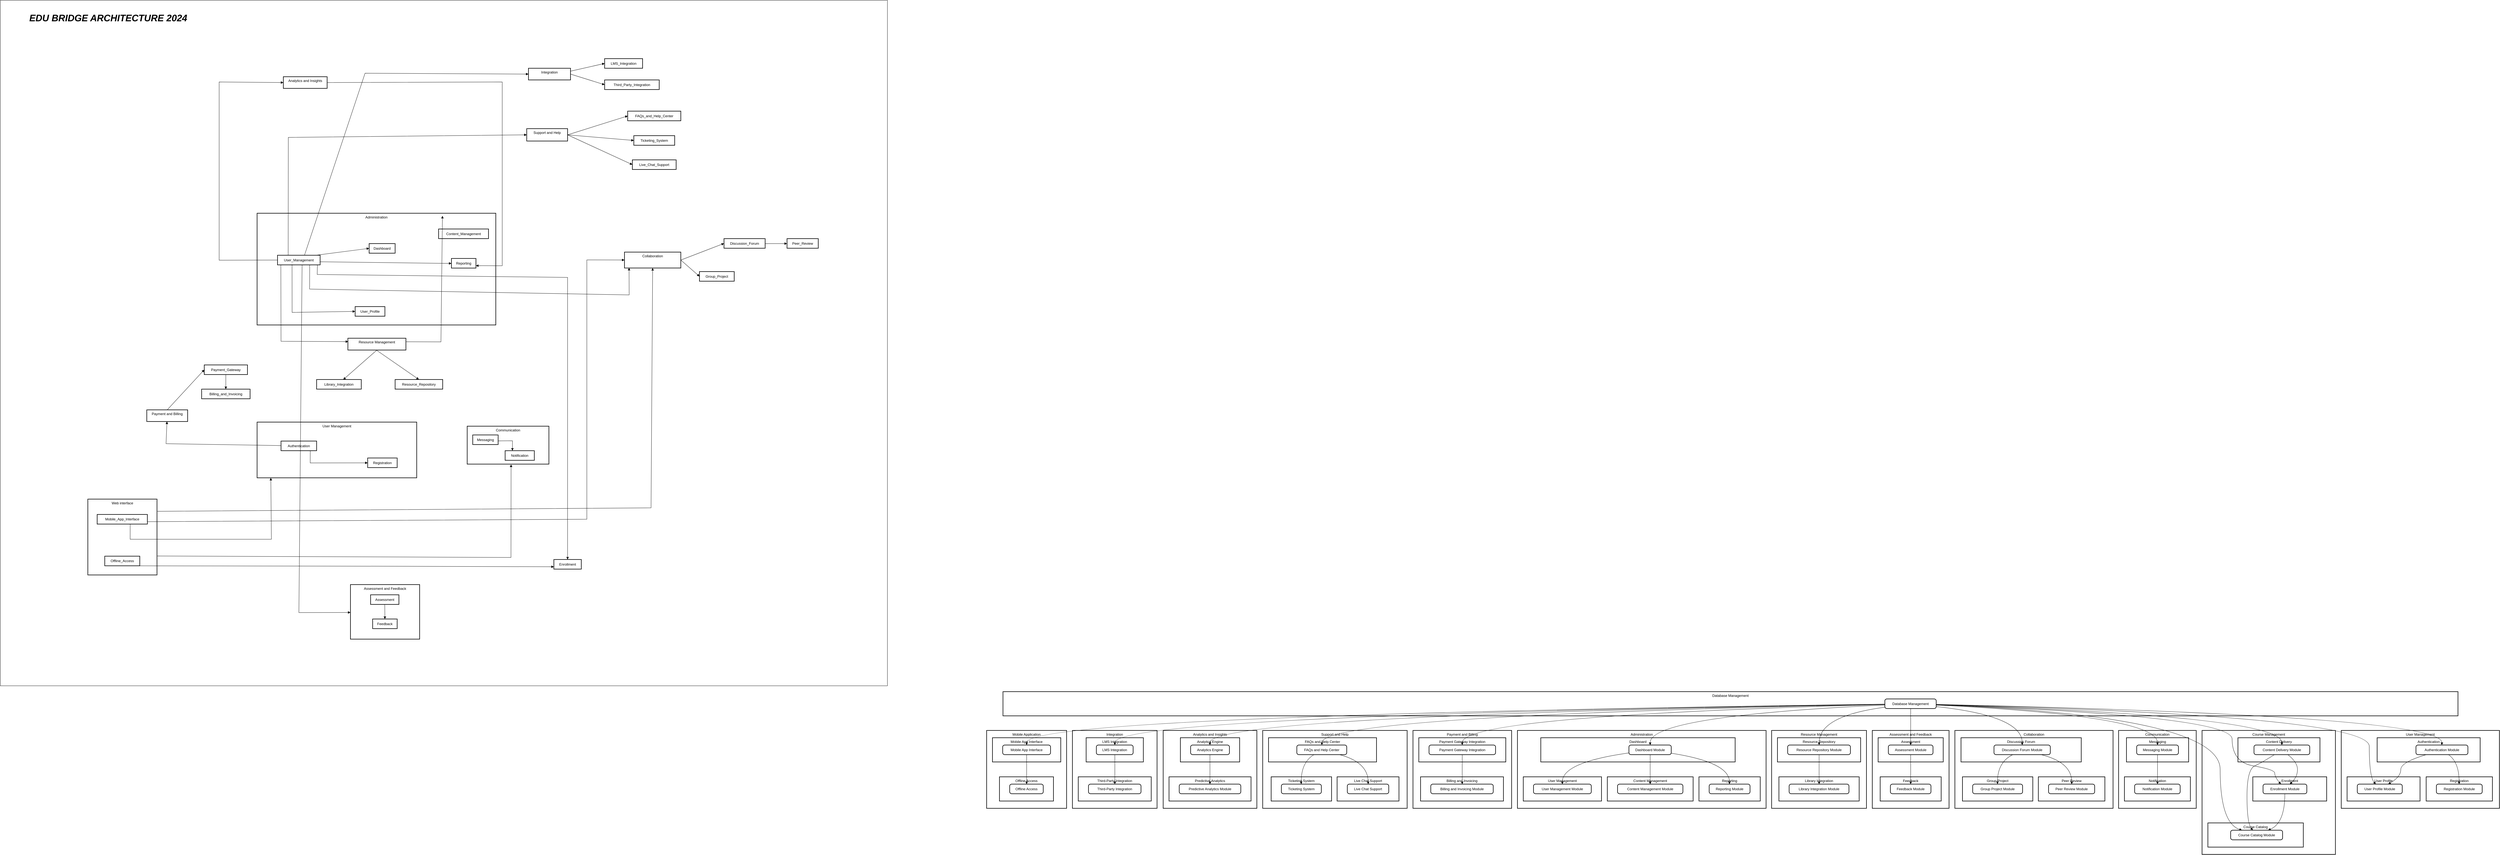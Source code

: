 <mxfile version="24.4.0" type="device">
  <diagram name="Page-1" id="e6u-AuoPxEZXO08ObvCa">
    <mxGraphModel dx="3868" dy="1508" grid="1" gridSize="10" guides="1" tooltips="1" connect="1" arrows="1" fold="1" page="1" pageScale="1" pageWidth="1243" pageHeight="1409" math="0" shadow="0">
      <root>
        <mxCell id="0" />
        <mxCell id="1" parent="0" />
        <mxCell id="vEqluneuf2m3pEJh4swu-503" value="" style="rounded=0;whiteSpace=wrap;html=1;" vertex="1" parent="1">
          <mxGeometry x="-230" y="670" width="3040" height="2350" as="geometry" />
        </mxCell>
        <mxCell id="vEqluneuf2m3pEJh4swu-236" value="Web interface" style="whiteSpace=wrap;strokeWidth=2;verticalAlign=top;" vertex="1" parent="1">
          <mxGeometry x="70" y="2380" width="237" height="260" as="geometry" />
        </mxCell>
        <mxCell id="vEqluneuf2m3pEJh4swu-237" value="Mobile_App_Interface" style="whiteSpace=wrap;strokeWidth=2;" vertex="1" parent="1">
          <mxGeometry x="102" y="2432.6" width="172" height="33" as="geometry" />
        </mxCell>
        <mxCell id="vEqluneuf2m3pEJh4swu-238" value="Offline_Access" style="whiteSpace=wrap;strokeWidth=2;" vertex="1" parent="1">
          <mxGeometry x="128" y="2575.6" width="120" height="33" as="geometry" />
        </mxCell>
        <mxCell id="vEqluneuf2m3pEJh4swu-239" value="Integration" style="whiteSpace=wrap;strokeWidth=2;verticalAlign=top;" vertex="1" parent="1">
          <mxGeometry x="1580" y="903" width="144" height="40" as="geometry" />
        </mxCell>
        <mxCell id="vEqluneuf2m3pEJh4swu-240" value="LMS_Integration" style="whiteSpace=wrap;strokeWidth=2;" vertex="1" parent="1">
          <mxGeometry x="1841" y="870" width="130" height="33" as="geometry" />
        </mxCell>
        <mxCell id="vEqluneuf2m3pEJh4swu-241" value="Third_Party_Integration" style="whiteSpace=wrap;strokeWidth=2;" vertex="1" parent="1">
          <mxGeometry x="1841" y="943" width="187" height="33" as="geometry" />
        </mxCell>
        <mxCell id="vEqluneuf2m3pEJh4swu-242" value="Analytics and Insights" style="whiteSpace=wrap;strokeWidth=2;verticalAlign=top;" vertex="1" parent="1">
          <mxGeometry x="740" y="932" width="150" height="40" as="geometry" />
        </mxCell>
        <mxCell id="vEqluneuf2m3pEJh4swu-245" value="Support and Help" style="whiteSpace=wrap;strokeWidth=2;verticalAlign=top;" vertex="1" parent="1">
          <mxGeometry x="1574" y="1110" width="140" height="42.5" as="geometry" />
        </mxCell>
        <mxCell id="vEqluneuf2m3pEJh4swu-246" value="FAQs_and_Help_Center" style="whiteSpace=wrap;strokeWidth=2;" vertex="1" parent="1">
          <mxGeometry x="1920" y="1050" width="182" height="33" as="geometry" />
        </mxCell>
        <mxCell id="vEqluneuf2m3pEJh4swu-247" value="Ticketing_System" style="whiteSpace=wrap;strokeWidth=2;" vertex="1" parent="1">
          <mxGeometry x="1941" y="1134" width="140" height="33" as="geometry" />
        </mxCell>
        <mxCell id="vEqluneuf2m3pEJh4swu-248" value="Live_Chat_Support" style="whiteSpace=wrap;strokeWidth=2;" vertex="1" parent="1">
          <mxGeometry x="1936" y="1217" width="150" height="33" as="geometry" />
        </mxCell>
        <mxCell id="vEqluneuf2m3pEJh4swu-249" value="Payment and Billing" style="whiteSpace=wrap;strokeWidth=2;verticalAlign=top;" vertex="1" parent="1">
          <mxGeometry x="272" y="2074" width="140" height="40" as="geometry" />
        </mxCell>
        <mxCell id="vEqluneuf2m3pEJh4swu-253" value="Administration" style="whiteSpace=wrap;strokeWidth=2;verticalAlign=top;" vertex="1" parent="1">
          <mxGeometry x="650" y="1400" width="818" height="383" as="geometry" />
        </mxCell>
        <mxCell id="vEqluneuf2m3pEJh4swu-254" value="Dashboard" style="whiteSpace=wrap;strokeWidth=2;" vertex="1" parent="1">
          <mxGeometry x="1034" y="1504" width="89" height="33" as="geometry" />
        </mxCell>
        <mxCell id="vEqluneuf2m3pEJh4swu-255" value="User_Management" style="whiteSpace=wrap;strokeWidth=2;" vertex="1" parent="1">
          <mxGeometry x="720" y="1544" width="146" height="33" as="geometry" />
        </mxCell>
        <mxCell id="vEqluneuf2m3pEJh4swu-256" value="Content_Management" style="whiteSpace=wrap;strokeWidth=2;" vertex="1" parent="1">
          <mxGeometry x="1272" y="1454" width="171" height="33" as="geometry" />
        </mxCell>
        <mxCell id="vEqluneuf2m3pEJh4swu-257" value="Reporting" style="whiteSpace=wrap;strokeWidth=2;" vertex="1" parent="1">
          <mxGeometry x="1316" y="1555" width="84" height="33" as="geometry" />
        </mxCell>
        <mxCell id="vEqluneuf2m3pEJh4swu-258" value="Resource Management" style="whiteSpace=wrap;strokeWidth=2;verticalAlign=top;" vertex="1" parent="1">
          <mxGeometry x="961.17" y="1828.46" width="198.83" height="40.54" as="geometry" />
        </mxCell>
        <mxCell id="vEqluneuf2m3pEJh4swu-259" value="Resource_Repository" style="whiteSpace=wrap;strokeWidth=2;" vertex="1" parent="1">
          <mxGeometry x="1123" y="1970" width="163" height="33" as="geometry" />
        </mxCell>
        <mxCell id="vEqluneuf2m3pEJh4swu-260" value="Library_Integration" style="whiteSpace=wrap;strokeWidth=2;" vertex="1" parent="1">
          <mxGeometry x="854" y="1970" width="153" height="33" as="geometry" />
        </mxCell>
        <mxCell id="vEqluneuf2m3pEJh4swu-261" value="Assessment and Feedback" style="whiteSpace=wrap;strokeWidth=2;verticalAlign=top;" vertex="1" parent="1">
          <mxGeometry x="970" y="2673" width="237" height="187" as="geometry" />
        </mxCell>
        <mxCell id="vEqluneuf2m3pEJh4swu-262" value="Assessment" style="whiteSpace=wrap;strokeWidth=2;" vertex="1" parent="1">
          <mxGeometry x="1039" y="2708" width="97" height="33" as="geometry" />
        </mxCell>
        <mxCell id="vEqluneuf2m3pEJh4swu-263" value="Feedback" style="whiteSpace=wrap;strokeWidth=2;" vertex="1" parent="1">
          <mxGeometry x="1046" y="2791" width="84" height="33" as="geometry" />
        </mxCell>
        <mxCell id="vEqluneuf2m3pEJh4swu-264" value="Collaboration" style="whiteSpace=wrap;strokeWidth=2;verticalAlign=top;" vertex="1" parent="1">
          <mxGeometry x="1909" y="1533.25" width="193" height="54.5" as="geometry" />
        </mxCell>
        <mxCell id="vEqluneuf2m3pEJh4swu-265" value="Discussion_Forum" style="whiteSpace=wrap;strokeWidth=2;" vertex="1" parent="1">
          <mxGeometry x="2250" y="1487" width="141" height="33" as="geometry" />
        </mxCell>
        <mxCell id="vEqluneuf2m3pEJh4swu-266" value="Group_Project" style="whiteSpace=wrap;strokeWidth=2;" vertex="1" parent="1">
          <mxGeometry x="2166" y="1600" width="119" height="33" as="geometry" />
        </mxCell>
        <mxCell id="vEqluneuf2m3pEJh4swu-267" value="Peer_Review" style="whiteSpace=wrap;strokeWidth=2;" vertex="1" parent="1">
          <mxGeometry x="2466" y="1487" width="107" height="33" as="geometry" />
        </mxCell>
        <mxCell id="vEqluneuf2m3pEJh4swu-268" value="Communication" style="whiteSpace=wrap;strokeWidth=2;verticalAlign=top;" vertex="1" parent="1">
          <mxGeometry x="1370" y="2130" width="280" height="130" as="geometry" />
        </mxCell>
        <mxCell id="vEqluneuf2m3pEJh4swu-269" value="Messaging" style="whiteSpace=wrap;strokeWidth=2;" vertex="1" parent="1">
          <mxGeometry x="1389" y="2160" width="87" height="33" as="geometry" />
        </mxCell>
        <mxCell id="vEqluneuf2m3pEJh4swu-270" value="Notification" style="whiteSpace=wrap;strokeWidth=2;" vertex="1" parent="1">
          <mxGeometry x="1500" y="2214" width="100" height="33" as="geometry" />
        </mxCell>
        <mxCell id="vEqluneuf2m3pEJh4swu-273" value="Enrollment" style="whiteSpace=wrap;strokeWidth=2;" vertex="1" parent="1">
          <mxGeometry x="1667" y="2587" width="94" height="33" as="geometry" />
        </mxCell>
        <mxCell id="vEqluneuf2m3pEJh4swu-275" value="User Management" style="whiteSpace=wrap;strokeWidth=2;verticalAlign=top;" vertex="1" parent="1">
          <mxGeometry x="650" y="2116" width="547" height="191" as="geometry" />
        </mxCell>
        <mxCell id="vEqluneuf2m3pEJh4swu-276" value="Authentication" style="whiteSpace=wrap;strokeWidth=2;" vertex="1" parent="1">
          <mxGeometry x="732" y="2181" width="122" height="33" as="geometry" />
        </mxCell>
        <mxCell id="vEqluneuf2m3pEJh4swu-277" value="User_Profile" style="whiteSpace=wrap;strokeWidth=2;" vertex="1" parent="1">
          <mxGeometry x="986" y="1720" width="102" height="33" as="geometry" />
        </mxCell>
        <mxCell id="vEqluneuf2m3pEJh4swu-278" value="Registration" style="whiteSpace=wrap;strokeWidth=2;" vertex="1" parent="1">
          <mxGeometry x="1029" y="2239" width="101" height="33" as="geometry" />
        </mxCell>
        <mxCell id="vEqluneuf2m3pEJh4swu-280" value="" style="curved=0;startArrow=none;endArrow=block;exitX=0.838;exitY=1.026;entryX=-0.004;entryY=0.506;rounded=0;" edge="1" parent="1" source="vEqluneuf2m3pEJh4swu-276" target="vEqluneuf2m3pEJh4swu-278">
          <mxGeometry relative="1" as="geometry">
            <Array as="points">
              <mxPoint x="832" y="2256" />
            </Array>
          </mxGeometry>
        </mxCell>
        <mxCell id="vEqluneuf2m3pEJh4swu-285" value="" style="curved=0;startArrow=none;endArrow=block;exitX=1.001;exitY=0.617;entryX=0.25;entryY=0;rounded=0;entryDx=0;entryDy=0;" edge="1" parent="1" source="vEqluneuf2m3pEJh4swu-269" target="vEqluneuf2m3pEJh4swu-270">
          <mxGeometry relative="1" as="geometry">
            <Array as="points">
              <mxPoint x="1525" y="2180" />
            </Array>
          </mxGeometry>
        </mxCell>
        <mxCell id="vEqluneuf2m3pEJh4swu-286" value="" style="curved=1;startArrow=none;endArrow=block;exitX=1.003;exitY=0.518;entryX=0.004;entryY=0.518;rounded=0;" edge="1" parent="1" source="vEqluneuf2m3pEJh4swu-265" target="vEqluneuf2m3pEJh4swu-267">
          <mxGeometry relative="1" as="geometry">
            <Array as="points" />
          </mxGeometry>
        </mxCell>
        <mxCell id="vEqluneuf2m3pEJh4swu-293" value="" style="curved=0;startArrow=none;endArrow=block;exitX=0.996;exitY=0.298;entryX=0.076;entryY=0.986;rounded=0;exitDx=0;exitDy=0;exitPerimeter=0;entryDx=0;entryDy=0;entryPerimeter=0;" edge="1" parent="1" source="vEqluneuf2m3pEJh4swu-258">
          <mxGeometry relative="1" as="geometry">
            <Array as="points">
              <mxPoint x="1280" y="1841" />
            </Array>
            <mxPoint x="1285.166" y="1408.998" as="targetPoint" />
          </mxGeometry>
        </mxCell>
        <mxCell id="vEqluneuf2m3pEJh4swu-294" value="" style="curved=0;startArrow=none;endArrow=block;exitX=1;exitY=0.5;entryX=1;entryY=0.75;rounded=0;exitDx=0;exitDy=0;entryDx=0;entryDy=0;" edge="1" parent="1" source="vEqluneuf2m3pEJh4swu-242" target="vEqluneuf2m3pEJh4swu-257">
          <mxGeometry relative="1" as="geometry">
            <Array as="points">
              <mxPoint x="1490" y="950" />
              <mxPoint x="1490" y="1580" />
            </Array>
            <mxPoint x="1147.0" y="840.825" as="sourcePoint" />
          </mxGeometry>
        </mxCell>
        <mxCell id="vEqluneuf2m3pEJh4swu-296" value="" style="curved=0;startArrow=none;endArrow=block;exitX=0.66;exitY=1.008;rounded=0;entryX=0.086;entryY=1.001;entryDx=0;entryDy=0;entryPerimeter=0;" edge="1" parent="1" source="vEqluneuf2m3pEJh4swu-237" target="vEqluneuf2m3pEJh4swu-275">
          <mxGeometry relative="1" as="geometry">
            <Array as="points">
              <mxPoint x="215" y="2517.6" />
              <mxPoint x="699" y="2517.6" />
            </Array>
            <mxPoint x="697" y="2310" as="targetPoint" />
          </mxGeometry>
        </mxCell>
        <mxCell id="vEqluneuf2m3pEJh4swu-299" value="" style="curved=0;startArrow=none;endArrow=block;exitX=1;exitY=0.75;rounded=0;exitDx=0;exitDy=0;" edge="1" parent="1" source="vEqluneuf2m3pEJh4swu-237" target="vEqluneuf2m3pEJh4swu-264">
          <mxGeometry relative="1" as="geometry">
            <Array as="points">
              <mxPoint x="1780" y="2449" />
              <mxPoint x="1780" y="1560" />
            </Array>
          </mxGeometry>
        </mxCell>
        <mxCell id="vEqluneuf2m3pEJh4swu-300" value="" style="curved=0;startArrow=none;endArrow=block;entryX=0.5;entryY=1;rounded=0;entryDx=0;entryDy=0;exitX=1.006;exitY=0.161;exitDx=0;exitDy=0;exitPerimeter=0;" edge="1" parent="1" source="vEqluneuf2m3pEJh4swu-236" target="vEqluneuf2m3pEJh4swu-264">
          <mxGeometry relative="1" as="geometry">
            <Array as="points">
              <mxPoint x="2000" y="2410" />
            </Array>
            <mxPoint x="310" y="2400" as="sourcePoint" />
          </mxGeometry>
        </mxCell>
        <mxCell id="vEqluneuf2m3pEJh4swu-302" value="" style="curved=0;startArrow=none;endArrow=block;exitX=0.5;exitY=1;entryX=-0.001;entryY=0.757;rounded=0;exitDx=0;exitDy=0;" edge="1" parent="1" source="vEqluneuf2m3pEJh4swu-238" target="vEqluneuf2m3pEJh4swu-273">
          <mxGeometry relative="1" as="geometry">
            <Array as="points">
              <mxPoint x="1079" y="2610" />
            </Array>
          </mxGeometry>
        </mxCell>
        <mxCell id="vEqluneuf2m3pEJh4swu-303" value="" style="curved=0;startArrow=none;endArrow=block;exitX=0.341;exitY=0.946;rounded=0;exitDx=0;exitDy=0;exitPerimeter=0;entryX=0;entryY=0.5;entryDx=0;entryDy=0;" edge="1" parent="1" source="vEqluneuf2m3pEJh4swu-255" target="vEqluneuf2m3pEJh4swu-277">
          <mxGeometry relative="1" as="geometry">
            <Array as="points">
              <mxPoint x="770" y="1740" />
            </Array>
            <mxPoint x="961" y="1724" as="targetPoint" />
          </mxGeometry>
        </mxCell>
        <mxCell id="vEqluneuf2m3pEJh4swu-306" value="" style="curved=0;startArrow=none;endArrow=block;exitX=0.757;exitY=1.003;entryX=0.081;entryY=0.988;rounded=0;entryDx=0;entryDy=0;entryPerimeter=0;" edge="1" parent="1" source="vEqluneuf2m3pEJh4swu-255" target="vEqluneuf2m3pEJh4swu-264">
          <mxGeometry relative="1" as="geometry">
            <Array as="points">
              <mxPoint x="830" y="1660" />
              <mxPoint x="1925" y="1680" />
            </Array>
          </mxGeometry>
        </mxCell>
        <mxCell id="vEqluneuf2m3pEJh4swu-307" value="" style="curved=0;startArrow=none;endArrow=block;exitX=0.936;exitY=1.011;rounded=0;exitDx=0;exitDy=0;exitPerimeter=0;entryX=0.5;entryY=0;entryDx=0;entryDy=0;" edge="1" parent="1" source="vEqluneuf2m3pEJh4swu-255" target="vEqluneuf2m3pEJh4swu-273">
          <mxGeometry relative="1" as="geometry">
            <Array as="points">
              <mxPoint x="856" y="1610" />
              <mxPoint x="1714" y="1620" />
            </Array>
            <mxPoint x="1714" y="2540" as="targetPoint" />
          </mxGeometry>
        </mxCell>
        <mxCell id="vEqluneuf2m3pEJh4swu-309" value="" style="curved=0;startArrow=none;endArrow=block;entryX=-0.001;entryY=0.527;rounded=0;entryDx=0;entryDy=0;entryPerimeter=0;" edge="1" parent="1">
          <mxGeometry relative="1" as="geometry">
            <Array as="points">
              <mxPoint x="793.24" y="2769" />
            </Array>
            <mxPoint x="804.24" y="1577" as="sourcePoint" />
            <mxPoint x="970.003" y="2768.549" as="targetPoint" />
          </mxGeometry>
        </mxCell>
        <mxCell id="vEqluneuf2m3pEJh4swu-310" value="" style="curved=0;startArrow=none;endArrow=block;entryX=0.005;entryY=0.286;rounded=0;entryDx=0;entryDy=0;entryPerimeter=0;exitX=0.078;exitY=1.011;exitDx=0;exitDy=0;exitPerimeter=0;" edge="1" parent="1" source="vEqluneuf2m3pEJh4swu-255" target="vEqluneuf2m3pEJh4swu-258">
          <mxGeometry relative="1" as="geometry">
            <Array as="points">
              <mxPoint x="732" y="1839" />
            </Array>
            <mxPoint x="732" y="1609" as="sourcePoint" />
          </mxGeometry>
        </mxCell>
        <mxCell id="vEqluneuf2m3pEJh4swu-311" value="" style="curved=0;startArrow=none;endArrow=block;exitX=0.907;exitY=-0.009;entryX=0.002;entryY=0.497;rounded=0;" edge="1" parent="1" source="vEqluneuf2m3pEJh4swu-255" target="vEqluneuf2m3pEJh4swu-254">
          <mxGeometry relative="1" as="geometry">
            <Array as="points" />
          </mxGeometry>
        </mxCell>
        <mxCell id="vEqluneuf2m3pEJh4swu-312" value="" style="curved=0;startArrow=none;endArrow=block;exitX=0.999;exitY=0.678;entryX=-0.001;entryY=0.518;rounded=0;" edge="1" parent="1" source="vEqluneuf2m3pEJh4swu-255" target="vEqluneuf2m3pEJh4swu-257">
          <mxGeometry relative="1" as="geometry">
            <Array as="points" />
          </mxGeometry>
        </mxCell>
        <mxCell id="vEqluneuf2m3pEJh4swu-313" value="" style="curved=0;startArrow=none;endArrow=block;exitX=0.25;exitY=0;rounded=0;exitDx=0;exitDy=0;entryX=0;entryY=0.5;entryDx=0;entryDy=0;" edge="1" parent="1" source="vEqluneuf2m3pEJh4swu-255" target="vEqluneuf2m3pEJh4swu-245">
          <mxGeometry relative="1" as="geometry">
            <Array as="points">
              <mxPoint x="757" y="1140" />
            </Array>
            <mxPoint x="1600" y="1220" as="targetPoint" />
          </mxGeometry>
        </mxCell>
        <mxCell id="vEqluneuf2m3pEJh4swu-315" value="" style="curved=0;startArrow=none;endArrow=block;exitX=0;exitY=0.5;entryX=0;entryY=0.5;rounded=0;entryDx=0;entryDy=0;exitDx=0;exitDy=0;" edge="1" parent="1" source="vEqluneuf2m3pEJh4swu-255" target="vEqluneuf2m3pEJh4swu-242">
          <mxGeometry relative="1" as="geometry">
            <Array as="points">
              <mxPoint x="520" y="1561" />
              <mxPoint x="520" y="950" />
            </Array>
            <mxPoint x="1075.652" y="848" as="targetPoint" />
          </mxGeometry>
        </mxCell>
        <mxCell id="vEqluneuf2m3pEJh4swu-316" value="" style="curved=0;startArrow=none;endArrow=block;exitX=0.635;exitY=-0.009;rounded=0;entryX=0;entryY=0.5;entryDx=0;entryDy=0;" edge="1" parent="1" source="vEqluneuf2m3pEJh4swu-255" target="vEqluneuf2m3pEJh4swu-239">
          <mxGeometry relative="1" as="geometry">
            <Array as="points">
              <mxPoint x="1020" y="920" />
            </Array>
          </mxGeometry>
        </mxCell>
        <mxCell id="vEqluneuf2m3pEJh4swu-470" value="" style="curved=0;startArrow=none;endArrow=block;rounded=0;" edge="1" parent="1" source="vEqluneuf2m3pEJh4swu-276" target="vEqluneuf2m3pEJh4swu-249">
          <mxGeometry relative="1" as="geometry">
            <Array as="points">
              <mxPoint x="338" y="2190" />
            </Array>
            <mxPoint x="560" y="2050" as="sourcePoint" />
            <mxPoint x="833" y="3232" as="targetPoint" />
          </mxGeometry>
        </mxCell>
        <mxCell id="vEqluneuf2m3pEJh4swu-481" value="" style="curved=1;startArrow=none;endArrow=block;exitX=1;exitY=0.25;rounded=0;exitDx=0;exitDy=0;entryX=0;entryY=0.5;entryDx=0;entryDy=0;" edge="1" parent="1" source="vEqluneuf2m3pEJh4swu-239" target="vEqluneuf2m3pEJh4swu-240">
          <mxGeometry relative="1" as="geometry">
            <Array as="points" />
            <mxPoint x="1771" y="897.5" as="sourcePoint" />
            <mxPoint x="1771" y="948.5" as="targetPoint" />
          </mxGeometry>
        </mxCell>
        <mxCell id="vEqluneuf2m3pEJh4swu-482" value="" style="curved=1;startArrow=none;endArrow=block;exitX=1;exitY=0.5;rounded=0;exitDx=0;exitDy=0;entryX=0;entryY=0.5;entryDx=0;entryDy=0;" edge="1" parent="1" source="vEqluneuf2m3pEJh4swu-239" target="vEqluneuf2m3pEJh4swu-241">
          <mxGeometry relative="1" as="geometry">
            <Array as="points" />
            <mxPoint x="1916" y="913" as="sourcePoint" />
            <mxPoint x="1916" y="964" as="targetPoint" />
          </mxGeometry>
        </mxCell>
        <mxCell id="vEqluneuf2m3pEJh4swu-484" value="" style="curved=1;startArrow=none;endArrow=block;exitX=1;exitY=0.5;rounded=0;exitDx=0;exitDy=0;entryX=0;entryY=0.5;entryDx=0;entryDy=0;" edge="1" parent="1" source="vEqluneuf2m3pEJh4swu-245" target="vEqluneuf2m3pEJh4swu-246">
          <mxGeometry relative="1" as="geometry">
            <Array as="points" />
            <mxPoint x="1820" y="1100" as="sourcePoint" />
            <mxPoint x="1821" y="1149" as="targetPoint" />
          </mxGeometry>
        </mxCell>
        <mxCell id="vEqluneuf2m3pEJh4swu-486" value="" style="curved=1;startArrow=none;endArrow=block;rounded=0;entryX=0;entryY=0.5;entryDx=0;entryDy=0;exitX=1;exitY=0.5;exitDx=0;exitDy=0;" edge="1" parent="1" source="vEqluneuf2m3pEJh4swu-245" target="vEqluneuf2m3pEJh4swu-247">
          <mxGeometry relative="1" as="geometry">
            <Array as="points" />
            <mxPoint x="1720" y="1130" as="sourcePoint" />
            <mxPoint x="1743" y="1166" as="targetPoint" />
          </mxGeometry>
        </mxCell>
        <mxCell id="vEqluneuf2m3pEJh4swu-487" value="" style="curved=1;startArrow=none;endArrow=block;exitX=1;exitY=0.5;rounded=0;exitDx=0;exitDy=0;entryX=0;entryY=0.5;entryDx=0;entryDy=0;" edge="1" parent="1" source="vEqluneuf2m3pEJh4swu-245" target="vEqluneuf2m3pEJh4swu-248">
          <mxGeometry relative="1" as="geometry">
            <Array as="points" />
            <mxPoint x="1752" y="1127" as="sourcePoint" />
            <mxPoint x="1753" y="1176" as="targetPoint" />
          </mxGeometry>
        </mxCell>
        <mxCell id="vEqluneuf2m3pEJh4swu-488" value="" style="curved=1;startArrow=none;endArrow=block;exitX=1;exitY=0.5;entryX=0;entryY=0.5;rounded=0;exitDx=0;exitDy=0;entryDx=0;entryDy=0;" edge="1" parent="1" source="vEqluneuf2m3pEJh4swu-264" target="vEqluneuf2m3pEJh4swu-265">
          <mxGeometry relative="1" as="geometry">
            <Array as="points" />
            <mxPoint x="2226" y="1600" as="sourcePoint" />
            <mxPoint x="2226" y="1518" as="targetPoint" />
          </mxGeometry>
        </mxCell>
        <mxCell id="vEqluneuf2m3pEJh4swu-489" value="" style="curved=1;startArrow=none;endArrow=block;exitX=1;exitY=0.5;entryX=0;entryY=0.5;rounded=0;exitDx=0;exitDy=0;entryDx=0;entryDy=0;" edge="1" parent="1" source="vEqluneuf2m3pEJh4swu-264" target="vEqluneuf2m3pEJh4swu-266">
          <mxGeometry relative="1" as="geometry">
            <Array as="points" />
            <mxPoint x="2236" y="1610" as="sourcePoint" />
            <mxPoint x="2236" y="1528" as="targetPoint" />
          </mxGeometry>
        </mxCell>
        <mxCell id="vEqluneuf2m3pEJh4swu-250" value="Payment_Gateway" style="whiteSpace=wrap;strokeWidth=2;" vertex="1" parent="1">
          <mxGeometry x="469" y="1920" width="148" height="33" as="geometry" />
        </mxCell>
        <mxCell id="vEqluneuf2m3pEJh4swu-251" value="Billing_and_Invoicing" style="whiteSpace=wrap;strokeWidth=2;" vertex="1" parent="1">
          <mxGeometry x="460" y="2003" width="166" height="33" as="geometry" />
        </mxCell>
        <mxCell id="vEqluneuf2m3pEJh4swu-252" value="" style="curved=1;startArrow=none;endArrow=block;exitX=0.499;exitY=1.012;entryX=0.499;entryY=0.012;rounded=0;" edge="1" parent="1" source="vEqluneuf2m3pEJh4swu-250" target="vEqluneuf2m3pEJh4swu-251">
          <mxGeometry relative="1" as="geometry">
            <Array as="points" />
          </mxGeometry>
        </mxCell>
        <mxCell id="vEqluneuf2m3pEJh4swu-494" value="" style="curved=1;startArrow=none;endArrow=block;exitX=0.5;exitY=0;entryX=0;entryY=0.5;rounded=0;entryDx=0;entryDy=0;exitDx=0;exitDy=0;" edge="1" parent="1" source="vEqluneuf2m3pEJh4swu-249" target="vEqluneuf2m3pEJh4swu-250">
          <mxGeometry relative="1" as="geometry">
            <Array as="points" />
            <mxPoint x="180" y="1950" as="sourcePoint" />
            <mxPoint x="180" y="2000" as="targetPoint" />
          </mxGeometry>
        </mxCell>
        <mxCell id="vEqluneuf2m3pEJh4swu-495" value="" style="curved=1;startArrow=none;endArrow=block;exitX=0.5;exitY=1;entryX=0.596;entryY=0.012;rounded=0;entryDx=0;entryDy=0;entryPerimeter=0;exitDx=0;exitDy=0;" edge="1" parent="1" source="vEqluneuf2m3pEJh4swu-258" target="vEqluneuf2m3pEJh4swu-260">
          <mxGeometry relative="1" as="geometry">
            <Array as="points" />
            <mxPoint x="1070" y="1900" as="sourcePoint" />
            <mxPoint x="1070" y="1950" as="targetPoint" />
          </mxGeometry>
        </mxCell>
        <mxCell id="vEqluneuf2m3pEJh4swu-496" value="" style="curved=1;startArrow=none;endArrow=block;entryX=0.5;entryY=0;rounded=0;entryDx=0;entryDy=0;" edge="1" parent="1" target="vEqluneuf2m3pEJh4swu-259">
          <mxGeometry relative="1" as="geometry">
            <Array as="points" />
            <mxPoint x="1060" y="1870" as="sourcePoint" />
            <mxPoint x="1090" y="1960" as="targetPoint" />
          </mxGeometry>
        </mxCell>
        <mxCell id="vEqluneuf2m3pEJh4swu-500" value="" style="curved=1;startArrow=none;endArrow=block;exitX=0.5;exitY=1;entryX=0.5;entryY=0;rounded=0;exitDx=0;exitDy=0;entryDx=0;entryDy=0;" edge="1" parent="1" source="vEqluneuf2m3pEJh4swu-262" target="vEqluneuf2m3pEJh4swu-263">
          <mxGeometry relative="1" as="geometry">
            <Array as="points" />
            <mxPoint x="1290" y="2723" as="sourcePoint" />
            <mxPoint x="1290" y="2773" as="targetPoint" />
          </mxGeometry>
        </mxCell>
        <mxCell id="vEqluneuf2m3pEJh4swu-502" value="" style="curved=0;startArrow=none;endArrow=block;rounded=0;entryX=0.537;entryY=1.01;entryDx=0;entryDy=0;exitX=1;exitY=0.75;exitDx=0;exitDy=0;entryPerimeter=0;" edge="1" parent="1" source="vEqluneuf2m3pEJh4swu-236" target="vEqluneuf2m3pEJh4swu-268">
          <mxGeometry relative="1" as="geometry">
            <Array as="points">
              <mxPoint x="1520" y="2580" />
            </Array>
            <mxPoint x="440" y="2580" as="sourcePoint" />
            <mxPoint x="707" y="2317" as="targetPoint" />
          </mxGeometry>
        </mxCell>
        <mxCell id="vEqluneuf2m3pEJh4swu-504" value="&lt;h1 style=&quot;margin-top: 0px;&quot;&gt;&lt;font style=&quot;font-size: 32px;&quot;&gt;&lt;i&gt;EDU BRIDGE ARCHITECTURE 2024&lt;/i&gt;&lt;/font&gt;&lt;/h1&gt;" style="text;html=1;whiteSpace=wrap;overflow=hidden;rounded=0;align=center;" vertex="1" parent="1">
          <mxGeometry x="-150" y="705" width="580" height="120" as="geometry" />
        </mxCell>
        <mxCell id="vEqluneuf2m3pEJh4swu-505" value="Database Management" style="whiteSpace=wrap;strokeWidth=2;verticalAlign=top;" vertex="1" parent="1">
          <mxGeometry x="3206" y="3040" width="4986" height="83" as="geometry" />
        </mxCell>
        <mxCell id="vEqluneuf2m3pEJh4swu-506" value="Database Management" style="rounded=1;absoluteArcSize=1;arcSize=14;whiteSpace=wrap;strokeWidth=2;" vertex="1" parent="1">
          <mxGeometry x="6228" y="3065" width="176" height="33" as="geometry" />
        </mxCell>
        <mxCell id="vEqluneuf2m3pEJh4swu-507" value="Mobile Application" style="whiteSpace=wrap;strokeWidth=2;verticalAlign=top;" vertex="1" parent="1">
          <mxGeometry x="3150" y="3173" width="274" height="267" as="geometry" />
        </mxCell>
        <mxCell id="vEqluneuf2m3pEJh4swu-508" value="Mobile App Interface" style="whiteSpace=wrap;strokeWidth=2;verticalAlign=top;" vertex="1" parent="1">
          <mxGeometry x="3170" y="3198" width="234" height="83" as="geometry" />
        </mxCell>
        <mxCell id="vEqluneuf2m3pEJh4swu-509" value="Offline Access" style="whiteSpace=wrap;strokeWidth=2;verticalAlign=top;" vertex="1" parent="1">
          <mxGeometry x="3194" y="3332" width="185" height="83" as="geometry" />
        </mxCell>
        <mxCell id="vEqluneuf2m3pEJh4swu-510" value="Offline Access" style="rounded=1;absoluteArcSize=1;arcSize=14;whiteSpace=wrap;strokeWidth=2;" vertex="1" parent="1">
          <mxGeometry x="3229" y="3357" width="115" height="33" as="geometry" />
        </mxCell>
        <mxCell id="vEqluneuf2m3pEJh4swu-511" value="Mobile App Interface" style="rounded=1;absoluteArcSize=1;arcSize=14;whiteSpace=wrap;strokeWidth=2;" vertex="1" parent="1">
          <mxGeometry x="3205" y="3223" width="164" height="33" as="geometry" />
        </mxCell>
        <mxCell id="vEqluneuf2m3pEJh4swu-512" value="Integration" style="whiteSpace=wrap;strokeWidth=2;verticalAlign=top;" vertex="1" parent="1">
          <mxGeometry x="3444" y="3173" width="290" height="267" as="geometry" />
        </mxCell>
        <mxCell id="vEqluneuf2m3pEJh4swu-513" value="LMS Integration" style="whiteSpace=wrap;strokeWidth=2;verticalAlign=top;" vertex="1" parent="1">
          <mxGeometry x="3491" y="3198" width="196" height="83" as="geometry" />
        </mxCell>
        <mxCell id="vEqluneuf2m3pEJh4swu-514" value="Third-Party Integration" style="whiteSpace=wrap;strokeWidth=2;verticalAlign=top;" vertex="1" parent="1">
          <mxGeometry x="3464" y="3332" width="250" height="83" as="geometry" />
        </mxCell>
        <mxCell id="vEqluneuf2m3pEJh4swu-515" value="Third-Party Integration" style="rounded=1;absoluteArcSize=1;arcSize=14;whiteSpace=wrap;strokeWidth=2;" vertex="1" parent="1">
          <mxGeometry x="3499" y="3357" width="180" height="33" as="geometry" />
        </mxCell>
        <mxCell id="vEqluneuf2m3pEJh4swu-516" value="LMS Integration" style="rounded=1;absoluteArcSize=1;arcSize=14;whiteSpace=wrap;strokeWidth=2;" vertex="1" parent="1">
          <mxGeometry x="3526" y="3223" width="126" height="33" as="geometry" />
        </mxCell>
        <mxCell id="vEqluneuf2m3pEJh4swu-517" value="Analytics and Insights" style="whiteSpace=wrap;strokeWidth=2;verticalAlign=top;" vertex="1" parent="1">
          <mxGeometry x="3755" y="3173" width="321" height="267" as="geometry" />
        </mxCell>
        <mxCell id="vEqluneuf2m3pEJh4swu-518" value="Analytics Engine" style="whiteSpace=wrap;strokeWidth=2;verticalAlign=top;" vertex="1" parent="1">
          <mxGeometry x="3814" y="3198" width="203" height="83" as="geometry" />
        </mxCell>
        <mxCell id="vEqluneuf2m3pEJh4swu-519" value="Predictive Analytics" style="whiteSpace=wrap;strokeWidth=2;verticalAlign=top;" vertex="1" parent="1">
          <mxGeometry x="3775" y="3332" width="281" height="83" as="geometry" />
        </mxCell>
        <mxCell id="vEqluneuf2m3pEJh4swu-520" value="Predictive Analytics Module" style="rounded=1;absoluteArcSize=1;arcSize=14;whiteSpace=wrap;strokeWidth=2;" vertex="1" parent="1">
          <mxGeometry x="3810" y="3357" width="211" height="33" as="geometry" />
        </mxCell>
        <mxCell id="vEqluneuf2m3pEJh4swu-521" value="Analytics Engine" style="rounded=1;absoluteArcSize=1;arcSize=14;whiteSpace=wrap;strokeWidth=2;" vertex="1" parent="1">
          <mxGeometry x="3849" y="3223" width="133" height="33" as="geometry" />
        </mxCell>
        <mxCell id="vEqluneuf2m3pEJh4swu-522" value="Support and Help" style="whiteSpace=wrap;strokeWidth=2;verticalAlign=top;" vertex="1" parent="1">
          <mxGeometry x="4096" y="3173" width="495" height="267" as="geometry" />
        </mxCell>
        <mxCell id="vEqluneuf2m3pEJh4swu-523" value="FAQs and Help Center" style="whiteSpace=wrap;strokeWidth=2;verticalAlign=top;" vertex="1" parent="1">
          <mxGeometry x="4116" y="3198" width="370" height="83" as="geometry" />
        </mxCell>
        <mxCell id="vEqluneuf2m3pEJh4swu-524" value="Ticketing System" style="whiteSpace=wrap;strokeWidth=2;verticalAlign=top;" vertex="1" parent="1">
          <mxGeometry x="4125" y="3332" width="207" height="83" as="geometry" />
        </mxCell>
        <mxCell id="vEqluneuf2m3pEJh4swu-525" value="Live Chat Support" style="whiteSpace=wrap;strokeWidth=2;verticalAlign=top;" vertex="1" parent="1">
          <mxGeometry x="4351" y="3332" width="212" height="83" as="geometry" />
        </mxCell>
        <mxCell id="vEqluneuf2m3pEJh4swu-526" value="Live Chat Support" style="rounded=1;absoluteArcSize=1;arcSize=14;whiteSpace=wrap;strokeWidth=2;" vertex="1" parent="1">
          <mxGeometry x="4386" y="3357" width="142" height="33" as="geometry" />
        </mxCell>
        <mxCell id="vEqluneuf2m3pEJh4swu-527" value="Ticketing System" style="rounded=1;absoluteArcSize=1;arcSize=14;whiteSpace=wrap;strokeWidth=2;" vertex="1" parent="1">
          <mxGeometry x="4160" y="3357" width="137" height="33" as="geometry" />
        </mxCell>
        <mxCell id="vEqluneuf2m3pEJh4swu-528" value="FAQs and Help Center" style="rounded=1;absoluteArcSize=1;arcSize=14;whiteSpace=wrap;strokeWidth=2;" vertex="1" parent="1">
          <mxGeometry x="4213" y="3223" width="171" height="33" as="geometry" />
        </mxCell>
        <mxCell id="vEqluneuf2m3pEJh4swu-529" value="Payment and Billing" style="whiteSpace=wrap;strokeWidth=2;verticalAlign=top;" vertex="1" parent="1">
          <mxGeometry x="4611" y="3173" width="338" height="267" as="geometry" />
        </mxCell>
        <mxCell id="vEqluneuf2m3pEJh4swu-530" value="Payment Gateway Integration" style="whiteSpace=wrap;strokeWidth=2;verticalAlign=top;" vertex="1" parent="1">
          <mxGeometry x="4631" y="3198" width="298" height="83" as="geometry" />
        </mxCell>
        <mxCell id="vEqluneuf2m3pEJh4swu-531" value="Billing and Invoicing" style="whiteSpace=wrap;strokeWidth=2;verticalAlign=top;" vertex="1" parent="1">
          <mxGeometry x="4637" y="3332" width="284" height="83" as="geometry" />
        </mxCell>
        <mxCell id="vEqluneuf2m3pEJh4swu-532" value="Billing and Invoicing Module" style="rounded=1;absoluteArcSize=1;arcSize=14;whiteSpace=wrap;strokeWidth=2;" vertex="1" parent="1">
          <mxGeometry x="4672" y="3357" width="214" height="33" as="geometry" />
        </mxCell>
        <mxCell id="vEqluneuf2m3pEJh4swu-533" value="Payment Gateway Integration" style="rounded=1;absoluteArcSize=1;arcSize=14;whiteSpace=wrap;strokeWidth=2;" vertex="1" parent="1">
          <mxGeometry x="4666" y="3223" width="228" height="33" as="geometry" />
        </mxCell>
        <mxCell id="vEqluneuf2m3pEJh4swu-534" value="Administration" style="whiteSpace=wrap;strokeWidth=2;verticalAlign=top;" vertex="1" parent="1">
          <mxGeometry x="4969" y="3173" width="852" height="267" as="geometry" />
        </mxCell>
        <mxCell id="vEqluneuf2m3pEJh4swu-535" value="Dashboard" style="whiteSpace=wrap;strokeWidth=2;verticalAlign=top;" vertex="1" parent="1">
          <mxGeometry x="5049" y="3198" width="666" height="83" as="geometry" />
        </mxCell>
        <mxCell id="vEqluneuf2m3pEJh4swu-536" value="User Management" style="whiteSpace=wrap;strokeWidth=2;verticalAlign=top;" vertex="1" parent="1">
          <mxGeometry x="4989" y="3332" width="268" height="83" as="geometry" />
        </mxCell>
        <mxCell id="vEqluneuf2m3pEJh4swu-537" value="Content Management" style="whiteSpace=wrap;strokeWidth=2;verticalAlign=top;" vertex="1" parent="1">
          <mxGeometry x="5277" y="3332" width="294" height="83" as="geometry" />
        </mxCell>
        <mxCell id="vEqluneuf2m3pEJh4swu-538" value="Reporting" style="whiteSpace=wrap;strokeWidth=2;verticalAlign=top;" vertex="1" parent="1">
          <mxGeometry x="5591" y="3332" width="210" height="83" as="geometry" />
        </mxCell>
        <mxCell id="vEqluneuf2m3pEJh4swu-539" value="Reporting Module" style="rounded=1;absoluteArcSize=1;arcSize=14;whiteSpace=wrap;strokeWidth=2;" vertex="1" parent="1">
          <mxGeometry x="5626" y="3357" width="140" height="33" as="geometry" />
        </mxCell>
        <mxCell id="vEqluneuf2m3pEJh4swu-540" value="Content Management Module" style="rounded=1;absoluteArcSize=1;arcSize=14;whiteSpace=wrap;strokeWidth=2;" vertex="1" parent="1">
          <mxGeometry x="5312" y="3357" width="224" height="33" as="geometry" />
        </mxCell>
        <mxCell id="vEqluneuf2m3pEJh4swu-541" value="User Management Module" style="rounded=1;absoluteArcSize=1;arcSize=14;whiteSpace=wrap;strokeWidth=2;" vertex="1" parent="1">
          <mxGeometry x="5024" y="3357" width="198" height="33" as="geometry" />
        </mxCell>
        <mxCell id="vEqluneuf2m3pEJh4swu-542" value="Dashboard Module" style="rounded=1;absoluteArcSize=1;arcSize=14;whiteSpace=wrap;strokeWidth=2;" vertex="1" parent="1">
          <mxGeometry x="5351" y="3223" width="145" height="33" as="geometry" />
        </mxCell>
        <mxCell id="vEqluneuf2m3pEJh4swu-543" value="Resource Management" style="whiteSpace=wrap;strokeWidth=2;verticalAlign=top;" vertex="1" parent="1">
          <mxGeometry x="5840" y="3173" width="325" height="267" as="geometry" />
        </mxCell>
        <mxCell id="vEqluneuf2m3pEJh4swu-544" value="Resource Repository" style="whiteSpace=wrap;strokeWidth=2;verticalAlign=top;" vertex="1" parent="1">
          <mxGeometry x="5860" y="3198" width="285" height="83" as="geometry" />
        </mxCell>
        <mxCell id="vEqluneuf2m3pEJh4swu-545" value="Library Integration" style="whiteSpace=wrap;strokeWidth=2;verticalAlign=top;" vertex="1" parent="1">
          <mxGeometry x="5865" y="3332" width="275" height="83" as="geometry" />
        </mxCell>
        <mxCell id="vEqluneuf2m3pEJh4swu-546" value="Library Integration Module" style="rounded=1;absoluteArcSize=1;arcSize=14;whiteSpace=wrap;strokeWidth=2;" vertex="1" parent="1">
          <mxGeometry x="5900" y="3357" width="205" height="33" as="geometry" />
        </mxCell>
        <mxCell id="vEqluneuf2m3pEJh4swu-547" value="Resource Repository Module" style="rounded=1;absoluteArcSize=1;arcSize=14;whiteSpace=wrap;strokeWidth=2;" vertex="1" parent="1">
          <mxGeometry x="5895" y="3223" width="215" height="33" as="geometry" />
        </mxCell>
        <mxCell id="vEqluneuf2m3pEJh4swu-548" value="Assessment and Feedback" style="whiteSpace=wrap;strokeWidth=2;verticalAlign=top;" vertex="1" parent="1">
          <mxGeometry x="6185" y="3173" width="263" height="267" as="geometry" />
        </mxCell>
        <mxCell id="vEqluneuf2m3pEJh4swu-549" value="Assessment" style="whiteSpace=wrap;strokeWidth=2;verticalAlign=top;" vertex="1" parent="1">
          <mxGeometry x="6205" y="3198" width="223" height="83" as="geometry" />
        </mxCell>
        <mxCell id="vEqluneuf2m3pEJh4swu-550" value="Feedback" style="whiteSpace=wrap;strokeWidth=2;verticalAlign=top;" vertex="1" parent="1">
          <mxGeometry x="6212" y="3332" width="209" height="83" as="geometry" />
        </mxCell>
        <mxCell id="vEqluneuf2m3pEJh4swu-551" value="Feedback Module" style="rounded=1;absoluteArcSize=1;arcSize=14;whiteSpace=wrap;strokeWidth=2;" vertex="1" parent="1">
          <mxGeometry x="6247" y="3357" width="139" height="33" as="geometry" />
        </mxCell>
        <mxCell id="vEqluneuf2m3pEJh4swu-552" value="Assessment Module" style="rounded=1;absoluteArcSize=1;arcSize=14;whiteSpace=wrap;strokeWidth=2;" vertex="1" parent="1">
          <mxGeometry x="6240" y="3223" width="153" height="33" as="geometry" />
        </mxCell>
        <mxCell id="vEqluneuf2m3pEJh4swu-553" value="Collaboration" style="whiteSpace=wrap;strokeWidth=2;verticalAlign=top;" vertex="1" parent="1">
          <mxGeometry x="6468" y="3173" width="542" height="267" as="geometry" />
        </mxCell>
        <mxCell id="vEqluneuf2m3pEJh4swu-554" value="Discussion Forum" style="whiteSpace=wrap;strokeWidth=2;verticalAlign=top;" vertex="1" parent="1">
          <mxGeometry x="6489" y="3198" width="412" height="83" as="geometry" />
        </mxCell>
        <mxCell id="vEqluneuf2m3pEJh4swu-555" value="Group Project" style="whiteSpace=wrap;strokeWidth=2;verticalAlign=top;" vertex="1" parent="1">
          <mxGeometry x="6494" y="3332" width="241" height="83" as="geometry" />
        </mxCell>
        <mxCell id="vEqluneuf2m3pEJh4swu-556" value="Peer Review" style="whiteSpace=wrap;strokeWidth=2;verticalAlign=top;" vertex="1" parent="1">
          <mxGeometry x="6754" y="3332" width="228" height="83" as="geometry" />
        </mxCell>
        <mxCell id="vEqluneuf2m3pEJh4swu-557" value="Peer Review Module" style="rounded=1;absoluteArcSize=1;arcSize=14;whiteSpace=wrap;strokeWidth=2;" vertex="1" parent="1">
          <mxGeometry x="6789" y="3357" width="158" height="33" as="geometry" />
        </mxCell>
        <mxCell id="vEqluneuf2m3pEJh4swu-558" value="Group Project Module" style="rounded=1;absoluteArcSize=1;arcSize=14;whiteSpace=wrap;strokeWidth=2;" vertex="1" parent="1">
          <mxGeometry x="6529" y="3357" width="171" height="33" as="geometry" />
        </mxCell>
        <mxCell id="vEqluneuf2m3pEJh4swu-559" value="Discussion Forum Module" style="rounded=1;absoluteArcSize=1;arcSize=14;whiteSpace=wrap;strokeWidth=2;" vertex="1" parent="1">
          <mxGeometry x="6602" y="3223" width="193" height="33" as="geometry" />
        </mxCell>
        <mxCell id="vEqluneuf2m3pEJh4swu-560" value="Communication" style="whiteSpace=wrap;strokeWidth=2;verticalAlign=top;" vertex="1" parent="1">
          <mxGeometry x="7029" y="3173" width="266" height="267" as="geometry" />
        </mxCell>
        <mxCell id="vEqluneuf2m3pEJh4swu-561" value="Messaging" style="whiteSpace=wrap;strokeWidth=2;verticalAlign=top;" vertex="1" parent="1">
          <mxGeometry x="7056" y="3198" width="213" height="83" as="geometry" />
        </mxCell>
        <mxCell id="vEqluneuf2m3pEJh4swu-562" value="Notification" style="whiteSpace=wrap;strokeWidth=2;verticalAlign=top;" vertex="1" parent="1">
          <mxGeometry x="7049" y="3332" width="226" height="83" as="geometry" />
        </mxCell>
        <mxCell id="vEqluneuf2m3pEJh4swu-563" value="Notification Module" style="rounded=1;absoluteArcSize=1;arcSize=14;whiteSpace=wrap;strokeWidth=2;" vertex="1" parent="1">
          <mxGeometry x="7084" y="3357" width="156" height="33" as="geometry" />
        </mxCell>
        <mxCell id="vEqluneuf2m3pEJh4swu-564" value="Messaging Module" style="rounded=1;absoluteArcSize=1;arcSize=14;whiteSpace=wrap;strokeWidth=2;" vertex="1" parent="1">
          <mxGeometry x="7091" y="3223" width="143" height="33" as="geometry" />
        </mxCell>
        <mxCell id="vEqluneuf2m3pEJh4swu-565" value="Course Management" style="whiteSpace=wrap;strokeWidth=2;verticalAlign=top;" vertex="1" parent="1">
          <mxGeometry x="7315" y="3173" width="457" height="425" as="geometry" />
        </mxCell>
        <mxCell id="vEqluneuf2m3pEJh4swu-566" value="Course Catalog" style="whiteSpace=wrap;strokeWidth=2;verticalAlign=top;" vertex="1" parent="1">
          <mxGeometry x="7335" y="3490" width="327" height="83" as="geometry" />
        </mxCell>
        <mxCell id="vEqluneuf2m3pEJh4swu-567" value="Enrollment" style="whiteSpace=wrap;strokeWidth=2;verticalAlign=top;" vertex="1" parent="1">
          <mxGeometry x="7489" y="3332" width="253" height="83" as="geometry" />
        </mxCell>
        <mxCell id="vEqluneuf2m3pEJh4swu-568" value="Content Delivery" style="whiteSpace=wrap;strokeWidth=2;verticalAlign=top;" vertex="1" parent="1">
          <mxGeometry x="7438" y="3198" width="281" height="83" as="geometry" />
        </mxCell>
        <mxCell id="vEqluneuf2m3pEJh4swu-569" value="Content Delivery Module" style="rounded=1;absoluteArcSize=1;arcSize=14;whiteSpace=wrap;strokeWidth=2;" vertex="1" parent="1">
          <mxGeometry x="7493" y="3223" width="191" height="33" as="geometry" />
        </mxCell>
        <mxCell id="vEqluneuf2m3pEJh4swu-570" value="Enrollment Module" style="rounded=1;absoluteArcSize=1;arcSize=14;whiteSpace=wrap;strokeWidth=2;" vertex="1" parent="1">
          <mxGeometry x="7524" y="3357" width="150" height="33" as="geometry" />
        </mxCell>
        <mxCell id="vEqluneuf2m3pEJh4swu-571" value="Course Catalog Module" style="rounded=1;absoluteArcSize=1;arcSize=14;whiteSpace=wrap;strokeWidth=2;" vertex="1" parent="1">
          <mxGeometry x="7413" y="3515" width="178" height="33" as="geometry" />
        </mxCell>
        <mxCell id="vEqluneuf2m3pEJh4swu-572" value="User Management" style="whiteSpace=wrap;strokeWidth=2;verticalAlign=top;" vertex="1" parent="1">
          <mxGeometry x="7792" y="3173" width="542" height="267" as="geometry" />
        </mxCell>
        <mxCell id="vEqluneuf2m3pEJh4swu-573" value="Authentication" style="whiteSpace=wrap;strokeWidth=2;verticalAlign=top;" vertex="1" parent="1">
          <mxGeometry x="7915" y="3198" width="353" height="83" as="geometry" />
        </mxCell>
        <mxCell id="vEqluneuf2m3pEJh4swu-574" value="User Profile" style="whiteSpace=wrap;strokeWidth=2;verticalAlign=top;" vertex="1" parent="1">
          <mxGeometry x="7812" y="3332" width="250" height="83" as="geometry" />
        </mxCell>
        <mxCell id="vEqluneuf2m3pEJh4swu-575" value="Registration" style="whiteSpace=wrap;strokeWidth=2;verticalAlign=top;" vertex="1" parent="1">
          <mxGeometry x="8083" y="3332" width="227" height="83" as="geometry" />
        </mxCell>
        <mxCell id="vEqluneuf2m3pEJh4swu-576" value="Registration Module" style="rounded=1;absoluteArcSize=1;arcSize=14;whiteSpace=wrap;strokeWidth=2;" vertex="1" parent="1">
          <mxGeometry x="8118" y="3357" width="157" height="33" as="geometry" />
        </mxCell>
        <mxCell id="vEqluneuf2m3pEJh4swu-577" value="User Profile Module" style="rounded=1;absoluteArcSize=1;arcSize=14;whiteSpace=wrap;strokeWidth=2;" vertex="1" parent="1">
          <mxGeometry x="7847" y="3357" width="154" height="33" as="geometry" />
        </mxCell>
        <mxCell id="vEqluneuf2m3pEJh4swu-578" value="Authentication Module" style="rounded=1;absoluteArcSize=1;arcSize=14;whiteSpace=wrap;strokeWidth=2;" vertex="1" parent="1">
          <mxGeometry x="8048" y="3223" width="178" height="33" as="geometry" />
        </mxCell>
        <mxCell id="vEqluneuf2m3pEJh4swu-579" value="" style="curved=1;startArrow=none;endArrow=block;exitX=0.184;exitY=1.024;entryX=0.69;entryY=-0.006;rounded=0;" edge="1" parent="1" source="vEqluneuf2m3pEJh4swu-578" target="vEqluneuf2m3pEJh4swu-577">
          <mxGeometry relative="1" as="geometry">
            <Array as="points">
              <mxPoint x="7996" y="3282" />
              <mxPoint x="7996" y="3332" />
            </Array>
          </mxGeometry>
        </mxCell>
        <mxCell id="vEqluneuf2m3pEJh4swu-580" value="" style="curved=1;startArrow=none;endArrow=block;exitX=0.632;exitY=1.024;entryX=0.496;entryY=-0.006;rounded=0;" edge="1" parent="1" source="vEqluneuf2m3pEJh4swu-578" target="vEqluneuf2m3pEJh4swu-576">
          <mxGeometry relative="1" as="geometry">
            <Array as="points">
              <mxPoint x="8196" y="3282" />
            </Array>
          </mxGeometry>
        </mxCell>
        <mxCell id="vEqluneuf2m3pEJh4swu-581" value="" style="curved=1;startArrow=none;endArrow=block;exitX=0.498;exitY=1.006;entryX=0.719;entryY=0.006;rounded=0;" edge="1" parent="1" source="vEqluneuf2m3pEJh4swu-570" target="vEqluneuf2m3pEJh4swu-571">
          <mxGeometry relative="1" as="geometry">
            <Array as="points">
              <mxPoint x="7599" y="3490" />
            </Array>
          </mxGeometry>
        </mxCell>
        <mxCell id="vEqluneuf2m3pEJh4swu-582" value="" style="curved=1;startArrow=none;endArrow=block;exitX=0.36;exitY=1.024;entryX=0.427;entryY=0.006;rounded=0;" edge="1" parent="1" source="vEqluneuf2m3pEJh4swu-569" target="vEqluneuf2m3pEJh4swu-571">
          <mxGeometry relative="1" as="geometry">
            <Array as="points">
              <mxPoint x="7522" y="3282" />
              <mxPoint x="7469" y="3307" />
              <mxPoint x="7469" y="3490" />
            </Array>
          </mxGeometry>
        </mxCell>
        <mxCell id="vEqluneuf2m3pEJh4swu-583" value="" style="curved=1;startArrow=none;endArrow=block;exitX=0.612;exitY=1.024;entryX=0.614;entryY=-0.006;rounded=0;" edge="1" parent="1" source="vEqluneuf2m3pEJh4swu-569" target="vEqluneuf2m3pEJh4swu-570">
          <mxGeometry relative="1" as="geometry">
            <Array as="points">
              <mxPoint x="7642" y="3282" />
              <mxPoint x="7642" y="3332" />
            </Array>
          </mxGeometry>
        </mxCell>
        <mxCell id="vEqluneuf2m3pEJh4swu-584" value="" style="curved=1;startArrow=none;endArrow=block;exitX=0.499;exitY=1.024;entryX=0.502;entryY=-0.006;rounded=0;" edge="1" parent="1" source="vEqluneuf2m3pEJh4swu-564" target="vEqluneuf2m3pEJh4swu-563">
          <mxGeometry relative="1" as="geometry">
            <Array as="points" />
          </mxGeometry>
        </mxCell>
        <mxCell id="vEqluneuf2m3pEJh4swu-585" value="" style="curved=1;startArrow=none;endArrow=block;exitX=0.325;exitY=1.024;entryX=0.497;entryY=-0.006;rounded=0;" edge="1" parent="1" source="vEqluneuf2m3pEJh4swu-559" target="vEqluneuf2m3pEJh4swu-558">
          <mxGeometry relative="1" as="geometry">
            <Array as="points">
              <mxPoint x="6614" y="3282" />
            </Array>
          </mxGeometry>
        </mxCell>
        <mxCell id="vEqluneuf2m3pEJh4swu-586" value="" style="curved=1;startArrow=none;endArrow=block;exitX=0.853;exitY=1.024;entryX=0.503;entryY=-0.006;rounded=0;" edge="1" parent="1" source="vEqluneuf2m3pEJh4swu-559" target="vEqluneuf2m3pEJh4swu-557">
          <mxGeometry relative="1" as="geometry">
            <Array as="points">
              <mxPoint x="6868" y="3282" />
            </Array>
          </mxGeometry>
        </mxCell>
        <mxCell id="vEqluneuf2m3pEJh4swu-587" value="" style="curved=1;startArrow=none;endArrow=block;exitX=0.5;exitY=1.024;entryX=0.5;entryY=-0.006;rounded=0;" edge="1" parent="1" source="vEqluneuf2m3pEJh4swu-552" target="vEqluneuf2m3pEJh4swu-551">
          <mxGeometry relative="1" as="geometry">
            <Array as="points" />
          </mxGeometry>
        </mxCell>
        <mxCell id="vEqluneuf2m3pEJh4swu-588" value="" style="curved=1;startArrow=none;endArrow=block;exitX=0.501;exitY=1.024;entryX=0.501;entryY=-0.006;rounded=0;" edge="1" parent="1" source="vEqluneuf2m3pEJh4swu-547" target="vEqluneuf2m3pEJh4swu-546">
          <mxGeometry relative="1" as="geometry">
            <Array as="points" />
          </mxGeometry>
        </mxCell>
        <mxCell id="vEqluneuf2m3pEJh4swu-589" value="" style="curved=1;startArrow=none;endArrow=block;exitX=0.0;exitY=0.823;entryX=0.499;entryY=-0.006;rounded=0;" edge="1" parent="1" source="vEqluneuf2m3pEJh4swu-542" target="vEqluneuf2m3pEJh4swu-541">
          <mxGeometry relative="1" as="geometry">
            <Array as="points">
              <mxPoint x="5123" y="3282" />
            </Array>
          </mxGeometry>
        </mxCell>
        <mxCell id="vEqluneuf2m3pEJh4swu-590" value="" style="curved=1;startArrow=none;endArrow=block;exitX=0.502;exitY=1.024;entryX=0.499;entryY=-0.006;rounded=0;" edge="1" parent="1" source="vEqluneuf2m3pEJh4swu-542" target="vEqluneuf2m3pEJh4swu-540">
          <mxGeometry relative="1" as="geometry">
            <Array as="points" />
          </mxGeometry>
        </mxCell>
        <mxCell id="vEqluneuf2m3pEJh4swu-591" value="" style="curved=1;startArrow=none;endArrow=block;exitX=1.003;exitY=0.856;entryX=0.496;entryY=-0.006;rounded=0;" edge="1" parent="1" source="vEqluneuf2m3pEJh4swu-542" target="vEqluneuf2m3pEJh4swu-539">
          <mxGeometry relative="1" as="geometry">
            <Array as="points">
              <mxPoint x="5695" y="3282" />
            </Array>
          </mxGeometry>
        </mxCell>
        <mxCell id="vEqluneuf2m3pEJh4swu-592" value="" style="curved=1;startArrow=none;endArrow=block;exitX=0.499;exitY=1.024;entryX=0.503;entryY=-0.006;rounded=0;" edge="1" parent="1" source="vEqluneuf2m3pEJh4swu-533" target="vEqluneuf2m3pEJh4swu-532">
          <mxGeometry relative="1" as="geometry">
            <Array as="points" />
          </mxGeometry>
        </mxCell>
        <mxCell id="vEqluneuf2m3pEJh4swu-593" value="" style="curved=1;startArrow=none;endArrow=block;exitX=0.336;exitY=1.024;entryX=0.496;entryY=-0.006;rounded=0;" edge="1" parent="1" source="vEqluneuf2m3pEJh4swu-528" target="vEqluneuf2m3pEJh4swu-527">
          <mxGeometry relative="1" as="geometry">
            <Array as="points">
              <mxPoint x="4228" y="3282" />
            </Array>
          </mxGeometry>
        </mxCell>
        <mxCell id="vEqluneuf2m3pEJh4swu-594" value="" style="curved=1;startArrow=none;endArrow=block;exitX=0.873;exitY=1.024;entryX=0.503;entryY=-0.006;rounded=0;" edge="1" parent="1" source="vEqluneuf2m3pEJh4swu-528" target="vEqluneuf2m3pEJh4swu-526">
          <mxGeometry relative="1" as="geometry">
            <Array as="points">
              <mxPoint x="4457" y="3282" />
            </Array>
          </mxGeometry>
        </mxCell>
        <mxCell id="vEqluneuf2m3pEJh4swu-595" value="" style="curved=1;startArrow=none;endArrow=block;exitX=0.498;exitY=1.024;entryX=0.499;entryY=-0.006;rounded=0;" edge="1" parent="1" source="vEqluneuf2m3pEJh4swu-521" target="vEqluneuf2m3pEJh4swu-520">
          <mxGeometry relative="1" as="geometry">
            <Array as="points" />
          </mxGeometry>
        </mxCell>
        <mxCell id="vEqluneuf2m3pEJh4swu-596" value="" style="curved=1;startArrow=none;endArrow=block;exitX=0.503;exitY=1.024;entryX=0.502;entryY=-0.006;rounded=0;" edge="1" parent="1" source="vEqluneuf2m3pEJh4swu-516" target="vEqluneuf2m3pEJh4swu-515">
          <mxGeometry relative="1" as="geometry">
            <Array as="points" />
          </mxGeometry>
        </mxCell>
        <mxCell id="vEqluneuf2m3pEJh4swu-597" value="" style="curved=1;startArrow=none;endArrow=block;exitX=0.501;exitY=1.024;entryX=0.505;entryY=-0.006;rounded=0;" edge="1" parent="1" source="vEqluneuf2m3pEJh4swu-511" target="vEqluneuf2m3pEJh4swu-510">
          <mxGeometry relative="1" as="geometry">
            <Array as="points" />
          </mxGeometry>
        </mxCell>
        <mxCell id="vEqluneuf2m3pEJh4swu-598" value="" style="curved=1;startArrow=none;endArrow=block;exitX=1.003;exitY=0.567;entryX=0.499;entryY=0.012;rounded=0;" edge="1" parent="1" source="vEqluneuf2m3pEJh4swu-506" target="vEqluneuf2m3pEJh4swu-578">
          <mxGeometry relative="1" as="geometry">
            <Array as="points">
              <mxPoint x="8137" y="3123" />
            </Array>
          </mxGeometry>
        </mxCell>
        <mxCell id="vEqluneuf2m3pEJh4swu-599" value="" style="curved=1;startArrow=none;endArrow=block;exitX=1.003;exitY=0.611;entryX=0.22;entryY=0.006;rounded=0;" edge="1" parent="1" source="vEqluneuf2m3pEJh4swu-506" target="vEqluneuf2m3pEJh4swu-571">
          <mxGeometry relative="1" as="geometry">
            <Array as="points">
              <mxPoint x="7377" y="3123" />
              <mxPoint x="7377" y="3490" />
            </Array>
          </mxGeometry>
        </mxCell>
        <mxCell id="vEqluneuf2m3pEJh4swu-600" value="" style="curved=1;startArrow=none;endArrow=block;exitX=1.003;exitY=0.577;entryX=0.409;entryY=-0.006;rounded=0;" edge="1" parent="1" source="vEqluneuf2m3pEJh4swu-506" target="vEqluneuf2m3pEJh4swu-577">
          <mxGeometry relative="1" as="geometry">
            <Array as="points">
              <mxPoint x="7888" y="3123" />
              <mxPoint x="7888" y="3332" />
            </Array>
          </mxGeometry>
        </mxCell>
        <mxCell id="vEqluneuf2m3pEJh4swu-601" value="" style="curved=1;startArrow=none;endArrow=block;exitX=1.003;exitY=0.607;entryX=0.405;entryY=-0.006;rounded=0;" edge="1" parent="1" source="vEqluneuf2m3pEJh4swu-506" target="vEqluneuf2m3pEJh4swu-570">
          <mxGeometry relative="1" as="geometry">
            <Array as="points">
              <mxPoint x="7418" y="3123" />
              <mxPoint x="7418" y="3282" />
              <mxPoint x="7564" y="3307" />
              <mxPoint x="7564" y="3332" />
            </Array>
          </mxGeometry>
        </mxCell>
        <mxCell id="vEqluneuf2m3pEJh4swu-602" value="" style="curved=1;startArrow=none;endArrow=block;exitX=1.003;exitY=0.594;entryX=0.5;entryY=0.012;rounded=0;" edge="1" parent="1" source="vEqluneuf2m3pEJh4swu-506" target="vEqluneuf2m3pEJh4swu-569">
          <mxGeometry relative="1" as="geometry">
            <Array as="points">
              <mxPoint x="7589" y="3123" />
            </Array>
          </mxGeometry>
        </mxCell>
        <mxCell id="vEqluneuf2m3pEJh4swu-603" value="" style="curved=1;startArrow=none;endArrow=block;exitX=1.003;exitY=0.638;entryX=0.499;entryY=0.012;rounded=0;" edge="1" parent="1" source="vEqluneuf2m3pEJh4swu-506" target="vEqluneuf2m3pEJh4swu-564">
          <mxGeometry relative="1" as="geometry">
            <Array as="points">
              <mxPoint x="7162" y="3123" />
            </Array>
          </mxGeometry>
        </mxCell>
        <mxCell id="vEqluneuf2m3pEJh4swu-604" value="" style="curved=1;startArrow=none;endArrow=block;exitX=1.003;exitY=0.797;entryX=0.501;entryY=0.012;rounded=0;" edge="1" parent="1" source="vEqluneuf2m3pEJh4swu-506" target="vEqluneuf2m3pEJh4swu-559">
          <mxGeometry relative="1" as="geometry">
            <Array as="points">
              <mxPoint x="6699" y="3123" />
            </Array>
          </mxGeometry>
        </mxCell>
        <mxCell id="vEqluneuf2m3pEJh4swu-605" value="" style="curved=1;startArrow=none;endArrow=block;exitX=0.503;exitY=1.012;entryX=0.5;entryY=0.012;rounded=0;" edge="1" parent="1" source="vEqluneuf2m3pEJh4swu-506" target="vEqluneuf2m3pEJh4swu-552">
          <mxGeometry relative="1" as="geometry">
            <Array as="points" />
          </mxGeometry>
        </mxCell>
        <mxCell id="vEqluneuf2m3pEJh4swu-606" value="" style="curved=1;startArrow=none;endArrow=block;exitX=0.002;exitY=0.861;entryX=0.501;entryY=0.012;rounded=0;" edge="1" parent="1" source="vEqluneuf2m3pEJh4swu-506" target="vEqluneuf2m3pEJh4swu-547">
          <mxGeometry relative="1" as="geometry">
            <Array as="points">
              <mxPoint x="6003" y="3123" />
            </Array>
          </mxGeometry>
        </mxCell>
        <mxCell id="vEqluneuf2m3pEJh4swu-607" value="" style="curved=1;startArrow=none;endArrow=block;exitX=0.002;exitY=0.631;entryX=0.502;entryY=0.012;rounded=0;" edge="1" parent="1" source="vEqluneuf2m3pEJh4swu-506" target="vEqluneuf2m3pEJh4swu-542">
          <mxGeometry relative="1" as="geometry">
            <Array as="points">
              <mxPoint x="5424" y="3123" />
            </Array>
          </mxGeometry>
        </mxCell>
        <mxCell id="vEqluneuf2m3pEJh4swu-608" value="" style="curved=1;startArrow=none;endArrow=block;exitX=0.002;exitY=0.578;entryX=0.499;entryY=0.012;rounded=0;" edge="1" parent="1" source="vEqluneuf2m3pEJh4swu-506" target="vEqluneuf2m3pEJh4swu-533">
          <mxGeometry relative="1" as="geometry">
            <Array as="points">
              <mxPoint x="4780" y="3123" />
            </Array>
          </mxGeometry>
        </mxCell>
        <mxCell id="vEqluneuf2m3pEJh4swu-609" value="" style="curved=1;startArrow=none;endArrow=block;exitX=0.002;exitY=0.561;entryX=0.502;entryY=0.012;rounded=0;" edge="1" parent="1" source="vEqluneuf2m3pEJh4swu-506" target="vEqluneuf2m3pEJh4swu-528">
          <mxGeometry relative="1" as="geometry">
            <Array as="points">
              <mxPoint x="4299" y="3123" />
            </Array>
          </mxGeometry>
        </mxCell>
        <mxCell id="vEqluneuf2m3pEJh4swu-610" value="" style="curved=1;startArrow=none;endArrow=block;exitX=0.002;exitY=0.552;entryX=0.498;entryY=0.012;rounded=0;" edge="1" parent="1" source="vEqluneuf2m3pEJh4swu-506" target="vEqluneuf2m3pEJh4swu-521">
          <mxGeometry relative="1" as="geometry">
            <Array as="points">
              <mxPoint x="3915" y="3123" />
            </Array>
          </mxGeometry>
        </mxCell>
        <mxCell id="vEqluneuf2m3pEJh4swu-611" value="" style="curved=1;startArrow=none;endArrow=block;exitX=0.002;exitY=0.547;entryX=0.503;entryY=0.012;rounded=0;" edge="1" parent="1" source="vEqluneuf2m3pEJh4swu-506" target="vEqluneuf2m3pEJh4swu-516">
          <mxGeometry relative="1" as="geometry">
            <Array as="points">
              <mxPoint x="3589" y="3123" />
            </Array>
          </mxGeometry>
        </mxCell>
        <mxCell id="vEqluneuf2m3pEJh4swu-612" value="" style="curved=1;startArrow=none;endArrow=block;exitX=0.002;exitY=0.543;entryX=0.501;entryY=0.012;rounded=0;" edge="1" parent="1" source="vEqluneuf2m3pEJh4swu-506" target="vEqluneuf2m3pEJh4swu-511">
          <mxGeometry relative="1" as="geometry">
            <Array as="points">
              <mxPoint x="3287" y="3123" />
            </Array>
          </mxGeometry>
        </mxCell>
      </root>
    </mxGraphModel>
  </diagram>
</mxfile>
